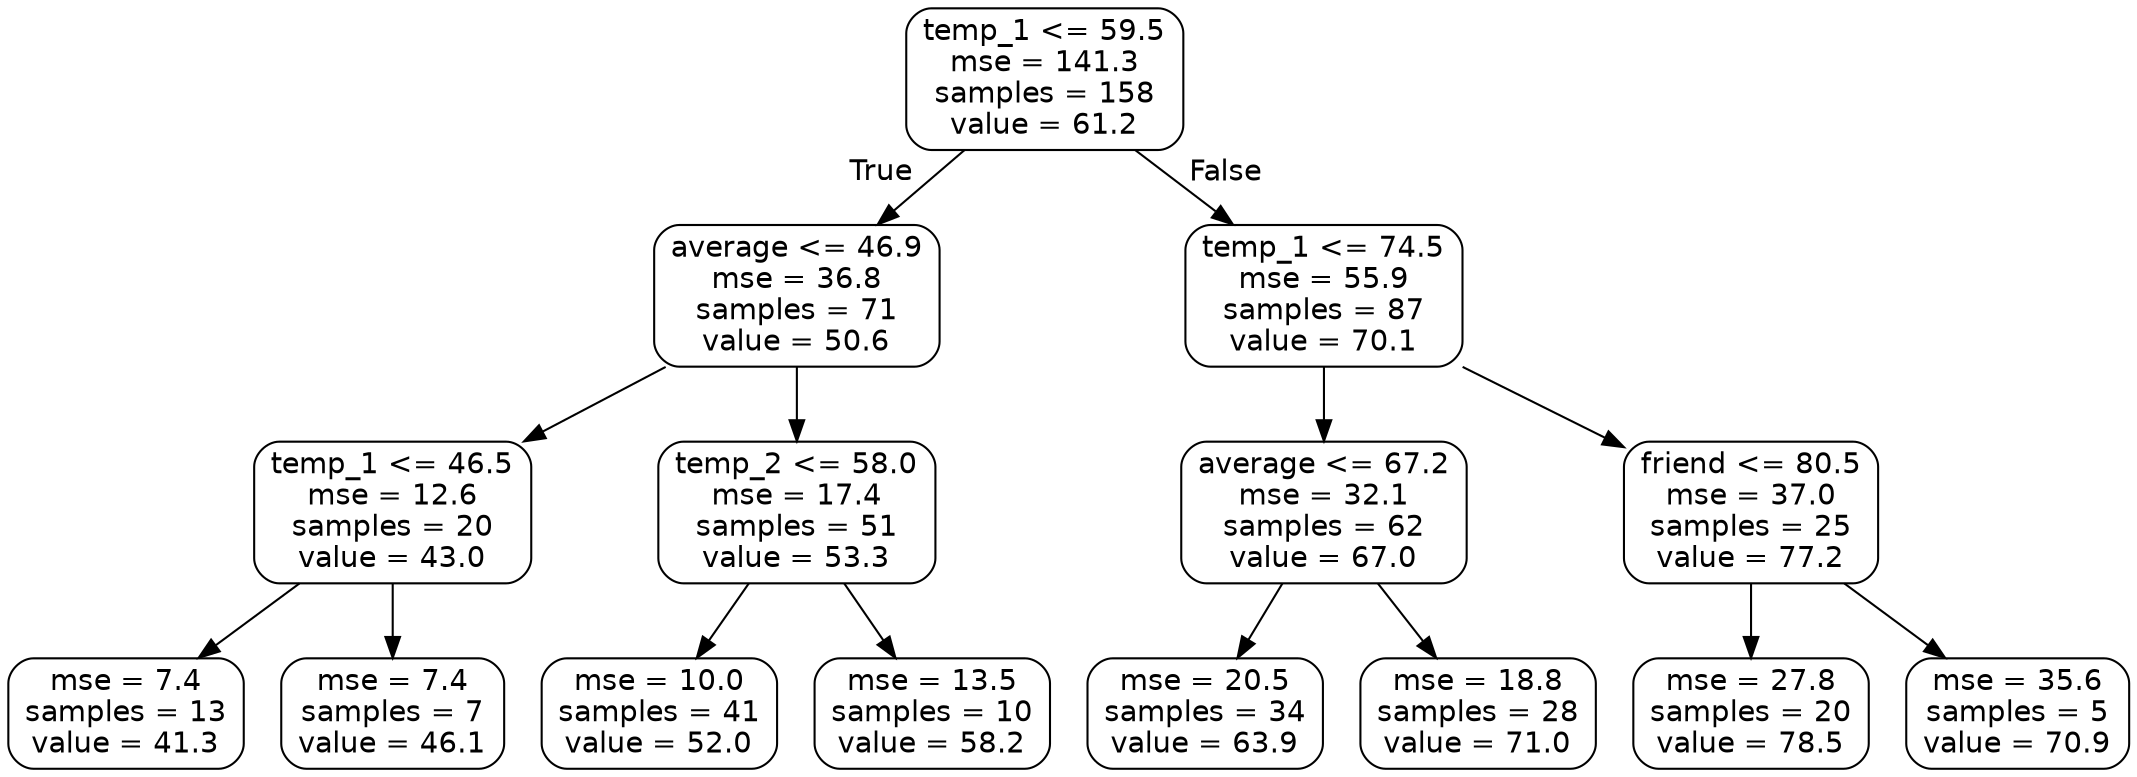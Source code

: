digraph Tree {
node [shape=box, style="rounded", color="black", fontname=helvetica] ;
edge [fontname=helvetica] ;
0 [label="temp_1 <= 59.5\nmse = 141.3\nsamples = 158\nvalue = 61.2"] ;
1 [label="average <= 46.9\nmse = 36.8\nsamples = 71\nvalue = 50.6"] ;
0 -> 1 [labeldistance=2.5, labelangle=45, headlabel="True"] ;
2 [label="temp_1 <= 46.5\nmse = 12.6\nsamples = 20\nvalue = 43.0"] ;
1 -> 2 ;
3 [label="mse = 7.4\nsamples = 13\nvalue = 41.3"] ;
2 -> 3 ;
4 [label="mse = 7.4\nsamples = 7\nvalue = 46.1"] ;
2 -> 4 ;
5 [label="temp_2 <= 58.0\nmse = 17.4\nsamples = 51\nvalue = 53.3"] ;
1 -> 5 ;
6 [label="mse = 10.0\nsamples = 41\nvalue = 52.0"] ;
5 -> 6 ;
7 [label="mse = 13.5\nsamples = 10\nvalue = 58.2"] ;
5 -> 7 ;
8 [label="temp_1 <= 74.5\nmse = 55.9\nsamples = 87\nvalue = 70.1"] ;
0 -> 8 [labeldistance=2.5, labelangle=-45, headlabel="False"] ;
9 [label="average <= 67.2\nmse = 32.1\nsamples = 62\nvalue = 67.0"] ;
8 -> 9 ;
10 [label="mse = 20.5\nsamples = 34\nvalue = 63.9"] ;
9 -> 10 ;
11 [label="mse = 18.8\nsamples = 28\nvalue = 71.0"] ;
9 -> 11 ;
12 [label="friend <= 80.5\nmse = 37.0\nsamples = 25\nvalue = 77.2"] ;
8 -> 12 ;
13 [label="mse = 27.8\nsamples = 20\nvalue = 78.5"] ;
12 -> 13 ;
14 [label="mse = 35.6\nsamples = 5\nvalue = 70.9"] ;
12 -> 14 ;
}